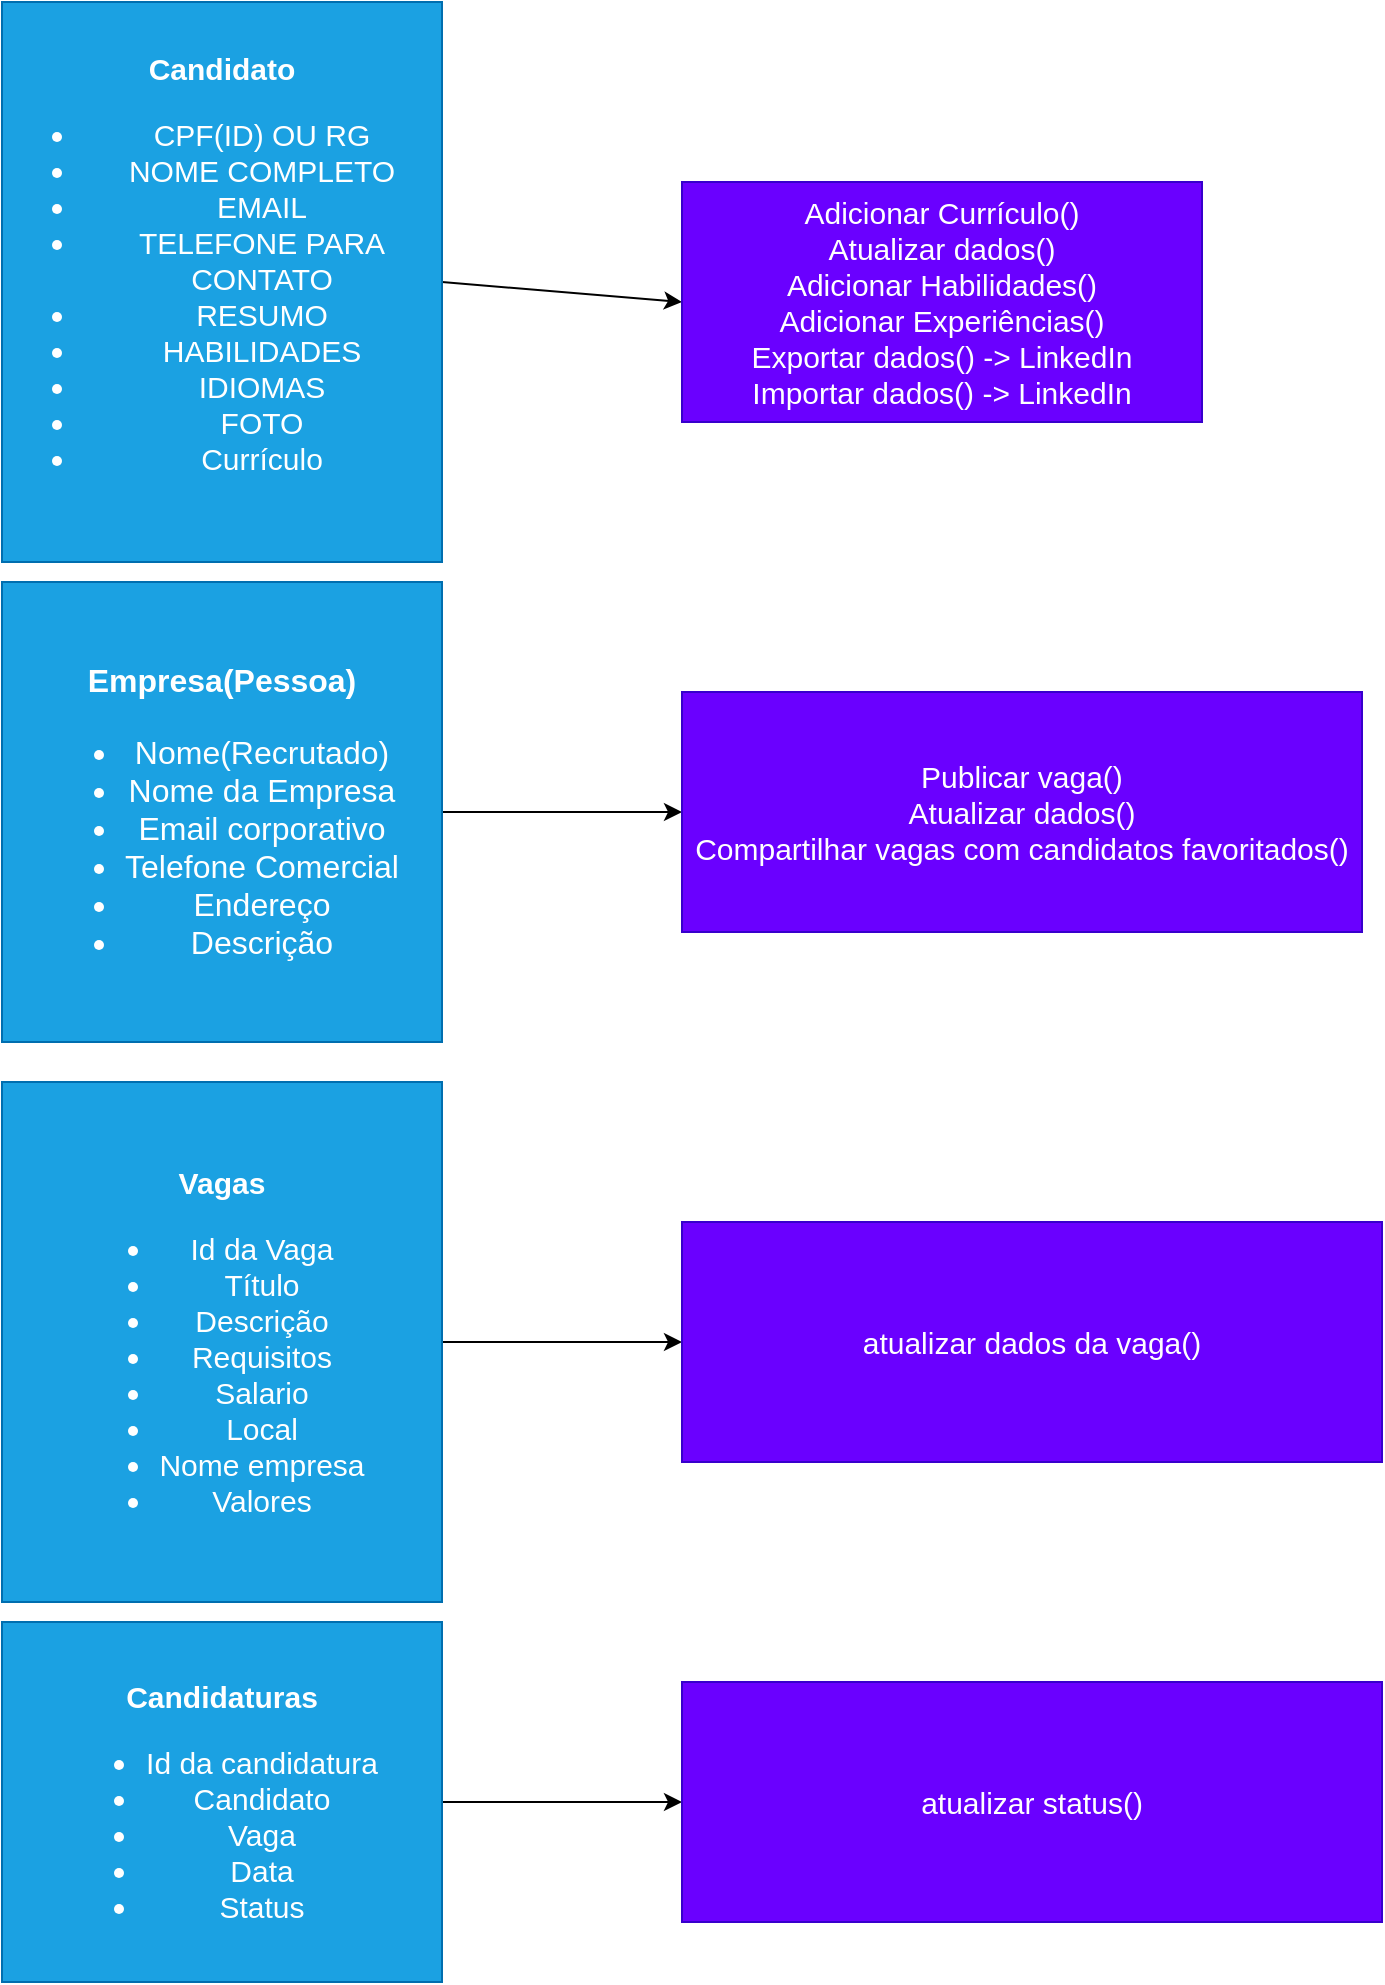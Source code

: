 <mxfile>
    <diagram id="wG-sOdG2WOnxJoR4BWIL" name="Page-1">
        <mxGraphModel dx="740" dy="610" grid="1" gridSize="10" guides="1" tooltips="1" connect="1" arrows="1" fold="1" page="1" pageScale="1" pageWidth="850" pageHeight="1100" math="0" shadow="0">
            <root>
                <mxCell id="0"/>
                <mxCell id="1" parent="0"/>
                <mxCell id="8" style="edgeStyle=none;html=1;exitX=1;exitY=0.5;exitDx=0;exitDy=0;fontSize=14;entryX=0;entryY=0.5;entryDx=0;entryDy=0;" parent="1" source="2" target="10" edge="1">
                    <mxGeometry relative="1" as="geometry">
                        <mxPoint x="360" y="95.087" as="targetPoint"/>
                    </mxGeometry>
                </mxCell>
                <mxCell id="2" value="&lt;h3 style=&quot;font-size: 15px;&quot;&gt;&lt;font style=&quot;font-size: 15px;&quot;&gt;Candidato&lt;/font&gt;&lt;/h3&gt;&lt;div style=&quot;font-size: 15px;&quot;&gt;&lt;ul&gt;&lt;li&gt;&lt;font style=&quot;font-size: 15px;&quot;&gt;CPF(ID) OU RG&lt;/font&gt;&lt;/li&gt;&lt;li&gt;&lt;font style=&quot;font-size: 15px;&quot;&gt;NOME COMPLETO&lt;/font&gt;&lt;/li&gt;&lt;li&gt;&lt;font style=&quot;font-size: 15px;&quot;&gt;EMAIL&lt;/font&gt;&lt;/li&gt;&lt;li&gt;&lt;font style=&quot;font-size: 15px;&quot;&gt;TELEFONE PARA CONTATO&lt;/font&gt;&lt;/li&gt;&lt;li&gt;&lt;font style=&quot;font-size: 15px;&quot;&gt;RESUMO&lt;/font&gt;&lt;/li&gt;&lt;li&gt;&lt;font style=&quot;font-size: 15px;&quot;&gt;HABILIDADES&lt;/font&gt;&lt;/li&gt;&lt;li&gt;&lt;font style=&quot;font-size: 15px;&quot;&gt;IDIOMAS&lt;/font&gt;&lt;/li&gt;&lt;li&gt;&lt;font style=&quot;font-size: 15px;&quot;&gt;FOTO&lt;/font&gt;&lt;/li&gt;&lt;li&gt;&lt;font style=&quot;font-size: 15px;&quot;&gt;Currículo&lt;/font&gt;&lt;/li&gt;&lt;/ul&gt;&lt;/div&gt;&lt;div style=&quot;font-size: 15px;&quot;&gt;&lt;br&gt;&lt;/div&gt;" style="whiteSpace=wrap;html=1;fillColor=#1ba1e2;fontColor=#ffffff;strokeColor=#006EAF;" parent="1" vertex="1">
                    <mxGeometry x="20" y="30" width="220" height="280" as="geometry"/>
                </mxCell>
                <mxCell id="9" style="edgeStyle=none;html=1;fontSize=14;entryX=0;entryY=0.5;entryDx=0;entryDy=0;" parent="1" source="5" target="11" edge="1">
                    <mxGeometry relative="1" as="geometry">
                        <mxPoint x="360" y="355" as="targetPoint"/>
                    </mxGeometry>
                </mxCell>
                <mxCell id="5" value="&lt;h3 style=&quot;font-size: 16px;&quot;&gt;&lt;font style=&quot;font-size: 16px;&quot;&gt;Empresa(Pessoa)&lt;/font&gt;&lt;/h3&gt;&lt;div style=&quot;font-size: 16px;&quot;&gt;&lt;ul style=&quot;&quot;&gt;&lt;li style=&quot;&quot;&gt;&lt;font style=&quot;font-size: 16px;&quot;&gt;Nome(Recrutado)&lt;/font&gt;&lt;/li&gt;&lt;li style=&quot;&quot;&gt;&lt;font style=&quot;font-size: 16px;&quot;&gt;Nome da Empresa&lt;/font&gt;&lt;/li&gt;&lt;li style=&quot;&quot;&gt;&lt;font style=&quot;font-size: 16px;&quot;&gt;Email corporativo&lt;/font&gt;&lt;/li&gt;&lt;li style=&quot;&quot;&gt;&lt;font style=&quot;font-size: 16px;&quot;&gt;Telefone Comercial&lt;/font&gt;&lt;/li&gt;&lt;li style=&quot;&quot;&gt;&lt;font style=&quot;font-size: 16px;&quot;&gt;Endereço&lt;/font&gt;&lt;/li&gt;&lt;li style=&quot;&quot;&gt;&lt;font style=&quot;font-size: 16px;&quot;&gt;Descrição&lt;/font&gt;&lt;/li&gt;&lt;/ul&gt;&lt;/div&gt;" style="whiteSpace=wrap;html=1;fillColor=#1ba1e2;fontColor=#ffffff;strokeColor=#006EAF;" parent="1" vertex="1">
                    <mxGeometry x="20" y="320" width="220" height="230" as="geometry"/>
                </mxCell>
                <mxCell id="17" style="edgeStyle=none;html=1;" edge="1" parent="1" source="6" target="12">
                    <mxGeometry relative="1" as="geometry"/>
                </mxCell>
                <mxCell id="6" value="&lt;h3 style=&quot;font-size: 15px;&quot;&gt;&lt;font style=&quot;font-size: 15px;&quot;&gt;Vagas&lt;/font&gt;&lt;/h3&gt;&lt;div style=&quot;font-size: 15px;&quot;&gt;&lt;ul&gt;&lt;li&gt;&lt;font style=&quot;font-size: 15px;&quot;&gt;Id da Vaga&lt;/font&gt;&lt;/li&gt;&lt;li&gt;&lt;font style=&quot;font-size: 15px;&quot;&gt;Título&lt;/font&gt;&lt;/li&gt;&lt;li&gt;&lt;font style=&quot;font-size: 15px;&quot;&gt;Descrição&lt;/font&gt;&lt;/li&gt;&lt;li&gt;&lt;font style=&quot;font-size: 15px;&quot;&gt;Requisitos&lt;/font&gt;&lt;/li&gt;&lt;li&gt;&lt;font style=&quot;font-size: 15px;&quot;&gt;Salario&lt;/font&gt;&lt;/li&gt;&lt;li&gt;&lt;font style=&quot;font-size: 15px;&quot;&gt;Local&lt;/font&gt;&lt;/li&gt;&lt;li&gt;&lt;font style=&quot;font-size: 15px;&quot;&gt;Nome empresa&lt;/font&gt;&lt;/li&gt;&lt;li&gt;&lt;font style=&quot;font-size: 15px;&quot;&gt;Valores&lt;/font&gt;&lt;/li&gt;&lt;/ul&gt;&lt;/div&gt;" style="whiteSpace=wrap;html=1;fillColor=#1ba1e2;fontColor=#ffffff;strokeColor=#006EAF;" parent="1" vertex="1">
                    <mxGeometry x="20" y="570" width="220" height="260" as="geometry"/>
                </mxCell>
                <mxCell id="15" style="edgeStyle=none;html=1;fontSize=14;" parent="1" source="7" target="14" edge="1">
                    <mxGeometry relative="1" as="geometry"/>
                </mxCell>
                <mxCell id="7" value="&lt;h3 style=&quot;font-size: 15px;&quot;&gt;&lt;font style=&quot;font-size: 15px;&quot;&gt;Candidaturas&lt;/font&gt;&lt;/h3&gt;&lt;div style=&quot;font-size: 15px;&quot;&gt;&lt;ul&gt;&lt;li&gt;&lt;font style=&quot;font-size: 15px;&quot;&gt;Id da candidatura&lt;/font&gt;&lt;/li&gt;&lt;li&gt;&lt;font style=&quot;font-size: 15px;&quot;&gt;Candidato&lt;/font&gt;&lt;/li&gt;&lt;li&gt;&lt;font style=&quot;font-size: 15px;&quot;&gt;Vaga&lt;/font&gt;&lt;/li&gt;&lt;li&gt;&lt;font style=&quot;font-size: 15px;&quot;&gt;Data&lt;/font&gt;&lt;/li&gt;&lt;li&gt;&lt;font style=&quot;font-size: 15px;&quot;&gt;Status&lt;/font&gt;&lt;/li&gt;&lt;/ul&gt;&lt;/div&gt;" style="whiteSpace=wrap;html=1;fillColor=#1ba1e2;fontColor=#ffffff;strokeColor=#006EAF;" parent="1" vertex="1">
                    <mxGeometry x="20" y="840" width="220" height="180" as="geometry"/>
                </mxCell>
                <mxCell id="10" value="&lt;font style=&quot;font-size: 15px;&quot;&gt;Adicionar Currículo()&lt;br&gt;Atualizar dados()&lt;br&gt;Adicionar Habilidades()&lt;br&gt;Adicionar Experiências()&lt;br&gt;Exportar dados() -&amp;gt; LinkedIn&lt;br&gt;Importar dados() -&amp;gt; LinkedIn&lt;br&gt;&lt;/font&gt;" style="whiteSpace=wrap;html=1;fontSize=14;fillColor=#6a00ff;fontColor=#ffffff;strokeColor=#3700CC;" parent="1" vertex="1">
                    <mxGeometry x="360" y="120" width="260" height="120" as="geometry"/>
                </mxCell>
                <mxCell id="11" value="&lt;font style=&quot;font-size: 15px;&quot;&gt;Publicar vaga()&lt;br&gt;Atualizar dados()&lt;br&gt;Compartilhar vagas com candidatos favoritados()&lt;br&gt;&lt;/font&gt;" style="whiteSpace=wrap;html=1;fontSize=14;fillColor=#6a00ff;fontColor=#ffffff;strokeColor=#3700CC;" parent="1" vertex="1">
                    <mxGeometry x="360" y="375" width="340" height="120" as="geometry"/>
                </mxCell>
                <mxCell id="12" value="&lt;font style=&quot;font-size: 15px;&quot;&gt;atualizar dados da vaga()&lt;/font&gt;" style="whiteSpace=wrap;html=1;fontSize=14;fillColor=#6a00ff;fontColor=#ffffff;strokeColor=#3700CC;" parent="1" vertex="1">
                    <mxGeometry x="360" y="640" width="350" height="120" as="geometry"/>
                </mxCell>
                <mxCell id="14" value="&lt;font style=&quot;font-size: 15px;&quot;&gt;atualizar status()&lt;/font&gt;" style="whiteSpace=wrap;html=1;fontSize=14;fillColor=#6a00ff;fontColor=#ffffff;strokeColor=#3700CC;" parent="1" vertex="1">
                    <mxGeometry x="360" y="870" width="350" height="120" as="geometry"/>
                </mxCell>
            </root>
        </mxGraphModel>
    </diagram>
</mxfile>